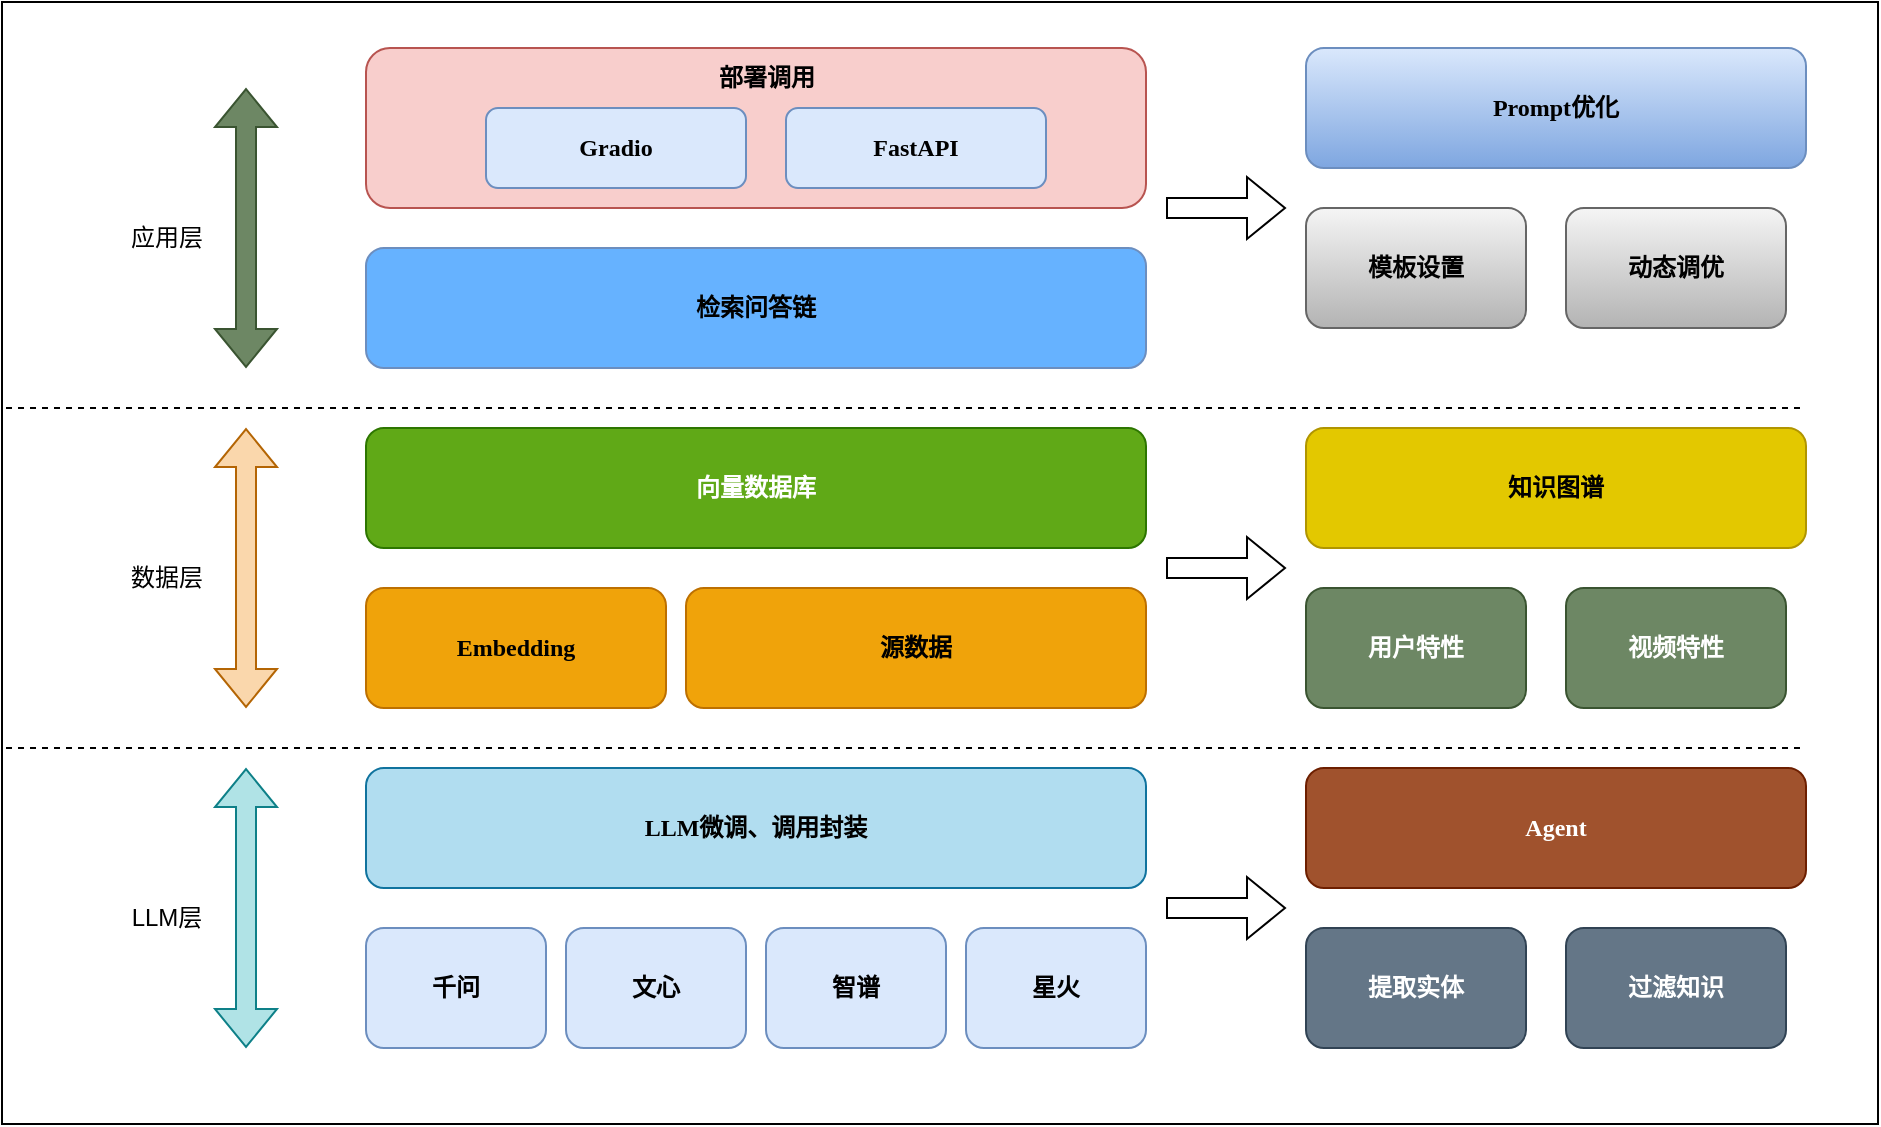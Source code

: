 <mxfile version="25.0.3">
  <diagram id="wFE0QG_FPsp0jaGvCLVb" name="Page-1">
    <mxGraphModel dx="1213" dy="1134" grid="0" gridSize="10" guides="1" tooltips="1" connect="1" arrows="1" fold="1" page="0" pageScale="1" pageWidth="850" pageHeight="1100" math="0" shadow="0">
      <root>
        <mxCell id="0" />
        <mxCell id="1" parent="0" />
        <mxCell id="H4Es566E2W4x_Kkyi-10-42" value="" style="rounded=0;whiteSpace=wrap;html=1;" vertex="1" parent="1">
          <mxGeometry x="8" y="-43" width="938" height="561" as="geometry" />
        </mxCell>
        <mxCell id="H4Es566E2W4x_Kkyi-10-2" value="&lt;font face=&quot;Tahoma&quot;&gt;千问&lt;/font&gt;" style="rounded=1;whiteSpace=wrap;html=1;fillColor=#dae8fc;strokeColor=#6c8ebf;fontStyle=1" vertex="1" parent="1">
          <mxGeometry x="190" y="420" width="90" height="60" as="geometry" />
        </mxCell>
        <mxCell id="H4Es566E2W4x_Kkyi-10-3" value="&lt;font face=&quot;Tahoma&quot;&gt;文心&lt;/font&gt;" style="rounded=1;whiteSpace=wrap;html=1;fillColor=#dae8fc;strokeColor=#6c8ebf;fontStyle=1" vertex="1" parent="1">
          <mxGeometry x="290" y="420" width="90" height="60" as="geometry" />
        </mxCell>
        <mxCell id="H4Es566E2W4x_Kkyi-10-4" value="&lt;font face=&quot;Tahoma&quot;&gt;智谱&lt;/font&gt;" style="rounded=1;whiteSpace=wrap;html=1;fillColor=#dae8fc;strokeColor=#6c8ebf;fontStyle=1" vertex="1" parent="1">
          <mxGeometry x="390" y="420" width="90" height="60" as="geometry" />
        </mxCell>
        <mxCell id="H4Es566E2W4x_Kkyi-10-5" value="&lt;font face=&quot;Tahoma&quot;&gt;星火&lt;/font&gt;" style="rounded=1;whiteSpace=wrap;html=1;fillColor=#dae8fc;strokeColor=#6c8ebf;fontStyle=1" vertex="1" parent="1">
          <mxGeometry x="490" y="420" width="90" height="60" as="geometry" />
        </mxCell>
        <mxCell id="H4Es566E2W4x_Kkyi-10-7" value="&lt;font face=&quot;Tahoma&quot;&gt;LLM微调、调用封装&lt;/font&gt;" style="rounded=1;whiteSpace=wrap;html=1;fillColor=#b1ddf0;strokeColor=#10739e;fontStyle=1" vertex="1" parent="1">
          <mxGeometry x="190" y="340" width="390" height="60" as="geometry" />
        </mxCell>
        <mxCell id="H4Es566E2W4x_Kkyi-10-8" value="&lt;font face=&quot;Tahoma&quot;&gt;Embedding&lt;/font&gt;" style="rounded=1;whiteSpace=wrap;html=1;fillColor=#f0a30a;strokeColor=#BD7000;fontStyle=1;fontColor=#000000;" vertex="1" parent="1">
          <mxGeometry x="190" y="250" width="150" height="60" as="geometry" />
        </mxCell>
        <mxCell id="H4Es566E2W4x_Kkyi-10-9" value="&lt;font face=&quot;Tahoma&quot;&gt;源数据&lt;/font&gt;" style="rounded=1;whiteSpace=wrap;html=1;fillColor=#f0a30a;strokeColor=#BD7000;fontStyle=1;fontColor=#000000;" vertex="1" parent="1">
          <mxGeometry x="350" y="250" width="230" height="60" as="geometry" />
        </mxCell>
        <mxCell id="H4Es566E2W4x_Kkyi-10-10" value="&lt;font face=&quot;Tahoma&quot;&gt;向量数据库&lt;/font&gt;" style="rounded=1;whiteSpace=wrap;html=1;fillColor=#60a917;strokeColor=#2D7600;fontStyle=1;fontColor=#ffffff;" vertex="1" parent="1">
          <mxGeometry x="190" y="170" width="390" height="60" as="geometry" />
        </mxCell>
        <mxCell id="H4Es566E2W4x_Kkyi-10-11" value="&lt;font face=&quot;Tahoma&quot;&gt;检索问答链&lt;/font&gt;" style="rounded=1;whiteSpace=wrap;html=1;fillColor=#66B2FF;strokeColor=#6c8ebf;fontStyle=1" vertex="1" parent="1">
          <mxGeometry x="190" y="80" width="390" height="60" as="geometry" />
        </mxCell>
        <mxCell id="H4Es566E2W4x_Kkyi-10-12" value="" style="rounded=1;whiteSpace=wrap;html=1;fillColor=#f8cecc;strokeColor=#b85450;fontStyle=1" vertex="1" parent="1">
          <mxGeometry x="190" y="-20" width="390" height="80" as="geometry" />
        </mxCell>
        <mxCell id="H4Es566E2W4x_Kkyi-10-13" value="&lt;font face=&quot;Tahoma&quot;&gt;Gradio&lt;/font&gt;" style="rounded=1;whiteSpace=wrap;html=1;fillColor=#dae8fc;strokeColor=#6c8ebf;fontStyle=1" vertex="1" parent="1">
          <mxGeometry x="250" y="10" width="130" height="40" as="geometry" />
        </mxCell>
        <mxCell id="H4Es566E2W4x_Kkyi-10-14" value="&lt;font face=&quot;Tahoma&quot;&gt;FastAPI&lt;/font&gt;" style="rounded=1;whiteSpace=wrap;html=1;fillColor=#dae8fc;strokeColor=#6c8ebf;fontStyle=1" vertex="1" parent="1">
          <mxGeometry x="400" y="10" width="130" height="40" as="geometry" />
        </mxCell>
        <mxCell id="H4Es566E2W4x_Kkyi-10-17" value="&lt;b&gt;部署调用&lt;/b&gt;" style="text;html=1;align=center;verticalAlign=middle;resizable=0;points=[];autosize=1;strokeColor=none;fillColor=none;" vertex="1" parent="1">
          <mxGeometry x="355" y="-20" width="70" height="30" as="geometry" />
        </mxCell>
        <mxCell id="H4Es566E2W4x_Kkyi-10-18" value="" style="endArrow=none;dashed=1;html=1;rounded=0;" edge="1" parent="1">
          <mxGeometry width="50" height="50" relative="1" as="geometry">
            <mxPoint x="10" y="160" as="sourcePoint" />
            <mxPoint x="910" y="160" as="targetPoint" />
          </mxGeometry>
        </mxCell>
        <mxCell id="H4Es566E2W4x_Kkyi-10-19" value="" style="endArrow=none;dashed=1;html=1;rounded=0;" edge="1" parent="1">
          <mxGeometry width="50" height="50" relative="1" as="geometry">
            <mxPoint x="10" y="330" as="sourcePoint" />
            <mxPoint x="910" y="330" as="targetPoint" />
          </mxGeometry>
        </mxCell>
        <mxCell id="H4Es566E2W4x_Kkyi-10-21" value="" style="shape=flexArrow;endArrow=classic;startArrow=classic;html=1;rounded=0;fillColor=#b0e3e6;strokeColor=#0e8088;" edge="1" parent="1">
          <mxGeometry width="100" height="100" relative="1" as="geometry">
            <mxPoint x="130" y="480" as="sourcePoint" />
            <mxPoint x="130" y="340" as="targetPoint" />
          </mxGeometry>
        </mxCell>
        <mxCell id="H4Es566E2W4x_Kkyi-10-23" value="" style="shape=flexArrow;endArrow=classic;startArrow=classic;html=1;rounded=0;fillColor=#fad7ac;strokeColor=#b46504;" edge="1" parent="1">
          <mxGeometry width="100" height="100" relative="1" as="geometry">
            <mxPoint x="130" y="310" as="sourcePoint" />
            <mxPoint x="130" y="170" as="targetPoint" />
          </mxGeometry>
        </mxCell>
        <mxCell id="H4Es566E2W4x_Kkyi-10-24" value="" style="shape=flexArrow;endArrow=classic;startArrow=classic;html=1;rounded=0;fillColor=#6d8764;strokeColor=#3A5431;" edge="1" parent="1">
          <mxGeometry width="100" height="100" relative="1" as="geometry">
            <mxPoint x="130" y="140" as="sourcePoint" />
            <mxPoint x="130" as="targetPoint" />
          </mxGeometry>
        </mxCell>
        <mxCell id="H4Es566E2W4x_Kkyi-10-25" value="LLM层" style="text;html=1;align=center;verticalAlign=middle;resizable=0;points=[];autosize=1;strokeColor=none;fillColor=none;" vertex="1" parent="1">
          <mxGeometry x="60" y="400" width="60" height="30" as="geometry" />
        </mxCell>
        <mxCell id="H4Es566E2W4x_Kkyi-10-26" value="数据层" style="text;html=1;align=center;verticalAlign=middle;resizable=0;points=[];autosize=1;strokeColor=none;fillColor=none;" vertex="1" parent="1">
          <mxGeometry x="60" y="230" width="60" height="30" as="geometry" />
        </mxCell>
        <mxCell id="H4Es566E2W4x_Kkyi-10-27" value="应用层" style="text;html=1;align=center;verticalAlign=middle;resizable=0;points=[];autosize=1;strokeColor=none;fillColor=none;" vertex="1" parent="1">
          <mxGeometry x="60" y="60" width="60" height="30" as="geometry" />
        </mxCell>
        <mxCell id="H4Es566E2W4x_Kkyi-10-28" value="&lt;font face=&quot;Tahoma&quot;&gt;用户特性&lt;/font&gt;" style="rounded=1;whiteSpace=wrap;html=1;fillColor=#6d8764;strokeColor=#3A5431;fontStyle=1;fontColor=#ffffff;" vertex="1" parent="1">
          <mxGeometry x="660" y="250" width="110" height="60" as="geometry" />
        </mxCell>
        <mxCell id="H4Es566E2W4x_Kkyi-10-29" value="&lt;font face=&quot;Tahoma&quot;&gt;视频特性&lt;/font&gt;" style="rounded=1;whiteSpace=wrap;html=1;fillColor=#6d8764;strokeColor=#3A5431;fontStyle=1;fontColor=#ffffff;" vertex="1" parent="1">
          <mxGeometry x="790" y="250" width="110" height="60" as="geometry" />
        </mxCell>
        <mxCell id="H4Es566E2W4x_Kkyi-10-30" value="&lt;font face=&quot;Tahoma&quot;&gt;知识图谱&lt;/font&gt;" style="rounded=1;whiteSpace=wrap;html=1;fillColor=#e3c800;strokeColor=#B09500;fontStyle=1;fontColor=#000000;" vertex="1" parent="1">
          <mxGeometry x="660" y="170" width="250" height="60" as="geometry" />
        </mxCell>
        <mxCell id="H4Es566E2W4x_Kkyi-10-31" value="&lt;font face=&quot;Tahoma&quot;&gt;模板设置&lt;/font&gt;" style="rounded=1;whiteSpace=wrap;html=1;fillColor=#f5f5f5;strokeColor=#666666;fontStyle=1;gradientColor=#b3b3b3;" vertex="1" parent="1">
          <mxGeometry x="660" y="60" width="110" height="60" as="geometry" />
        </mxCell>
        <mxCell id="H4Es566E2W4x_Kkyi-10-32" value="&lt;font face=&quot;Tahoma&quot;&gt;动态调优&lt;/font&gt;" style="rounded=1;whiteSpace=wrap;html=1;fillColor=#f5f5f5;strokeColor=#666666;fontStyle=1;gradientColor=#b3b3b3;" vertex="1" parent="1">
          <mxGeometry x="790" y="60" width="110" height="60" as="geometry" />
        </mxCell>
        <mxCell id="H4Es566E2W4x_Kkyi-10-33" value="&lt;font face=&quot;Tahoma&quot;&gt;Prompt优化&lt;/font&gt;" style="rounded=1;whiteSpace=wrap;html=1;fillColor=#dae8fc;strokeColor=#6c8ebf;fontStyle=1;gradientColor=#7ea6e0;" vertex="1" parent="1">
          <mxGeometry x="660" y="-20" width="250" height="60" as="geometry" />
        </mxCell>
        <mxCell id="H4Es566E2W4x_Kkyi-10-34" value="&lt;font face=&quot;Tahoma&quot;&gt;提取实体&lt;/font&gt;" style="rounded=1;whiteSpace=wrap;html=1;fillColor=#647687;strokeColor=#314354;fontStyle=1;fontColor=#ffffff;" vertex="1" parent="1">
          <mxGeometry x="660" y="420" width="110" height="60" as="geometry" />
        </mxCell>
        <mxCell id="H4Es566E2W4x_Kkyi-10-35" value="&lt;font face=&quot;Tahoma&quot;&gt;过滤知识&lt;/font&gt;" style="rounded=1;whiteSpace=wrap;html=1;fillColor=#647687;strokeColor=#314354;fontStyle=1;fontColor=#ffffff;" vertex="1" parent="1">
          <mxGeometry x="790" y="420" width="110" height="60" as="geometry" />
        </mxCell>
        <mxCell id="H4Es566E2W4x_Kkyi-10-36" value="&lt;font face=&quot;Tahoma&quot;&gt;Agent&lt;/font&gt;" style="rounded=1;whiteSpace=wrap;html=1;fillColor=#a0522d;strokeColor=#6D1F00;fontStyle=1;fontColor=#ffffff;" vertex="1" parent="1">
          <mxGeometry x="660" y="340" width="250" height="60" as="geometry" />
        </mxCell>
        <mxCell id="H4Es566E2W4x_Kkyi-10-37" value="" style="shape=flexArrow;endArrow=classic;html=1;rounded=0;" edge="1" parent="1">
          <mxGeometry width="50" height="50" relative="1" as="geometry">
            <mxPoint x="590" y="410" as="sourcePoint" />
            <mxPoint x="650" y="410" as="targetPoint" />
          </mxGeometry>
        </mxCell>
        <mxCell id="H4Es566E2W4x_Kkyi-10-38" value="" style="shape=flexArrow;endArrow=classic;html=1;rounded=0;" edge="1" parent="1">
          <mxGeometry width="50" height="50" relative="1" as="geometry">
            <mxPoint x="590" y="240" as="sourcePoint" />
            <mxPoint x="650" y="240" as="targetPoint" />
          </mxGeometry>
        </mxCell>
        <mxCell id="H4Es566E2W4x_Kkyi-10-39" value="" style="shape=flexArrow;endArrow=classic;html=1;rounded=0;" edge="1" parent="1">
          <mxGeometry width="50" height="50" relative="1" as="geometry">
            <mxPoint x="590" y="60" as="sourcePoint" />
            <mxPoint x="650" y="60" as="targetPoint" />
          </mxGeometry>
        </mxCell>
      </root>
    </mxGraphModel>
  </diagram>
</mxfile>
